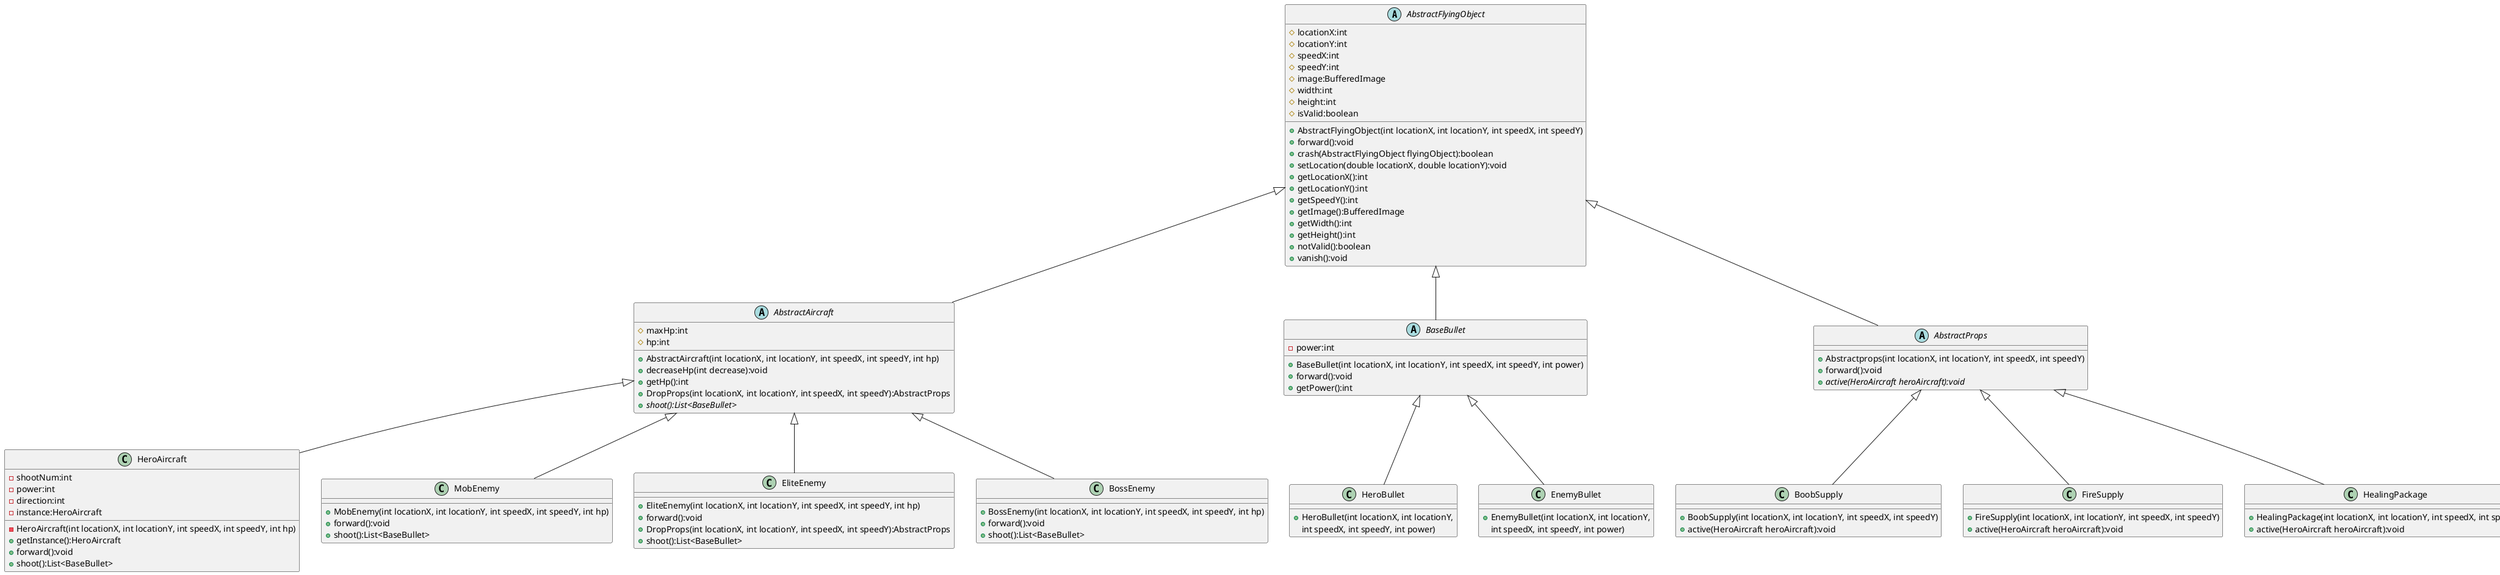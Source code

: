 @startuml
'https://plantuml.com/class-diagram

abstract class AbstractFlyingObject
{
    # locationX:int
    # locationY:int
    # speedX:int
    # speedY:int
    # image:BufferedImage
    # width:int
    # height:int
    # isValid:boolean

    + AbstractFlyingObject(int locationX, int locationY, int speedX, int speedY)
    + forward():void
    + crash(AbstractFlyingObject flyingObject):boolean
    + setLocation(double locationX, double locationY):void
    + getLocationX():int
    + getLocationY():int
    + getSpeedY():int
    + getImage():BufferedImage
    + getWidth():int
    + getHeight():int
    + notValid():boolean
    + vanish():void
}
abstract class AbstractAircraft
{
	# maxHp:int
    # hp:int
    + AbstractAircraft(int locationX, int locationY, int speedX, int speedY, int hp)
    + decreaseHp(int decrease):void
    + getHp():int
    + DropProps(int locationX, int locationY, int speedX, int speedY):AbstractProps
    + {abstract} shoot():List<BaseBullet>
 }


class HeroAircraft {
    - shootNum:int
    - power:int
    - direction:int
    - instance:HeroAircraft
    - HeroAircraft(int locationX, int locationY, int speedX, int speedY, int hp)
    + getInstance():HeroAircraft
    + forward():void
    + shoot():List<BaseBullet>
}

AbstractAircraft <|-- HeroAircraft

class MobEnemy {
    + MobEnemy(int locationX, int locationY, int speedX, int speedY, int hp)
    + forward():void
    + shoot():List<BaseBullet>
}
AbstractAircraft <|-- MobEnemy

class EliteEnemy{
    + EliteEnemy(int locationX, int locationY, int speedX, int speedY, int hp)
    + forward():void
    + DropProps(int locationX, int locationY, int speedX, int speedY):AbstractProps
    + shoot():List<BaseBullet>
}
AbstractAircraft <|-- EliteEnemy

class BossEnemy{
    + BossEnemy(int locationX, int locationY, int speedX, int speedY, int hp)
    + forward():void
    + shoot():List<BaseBullet>
}
AbstractAircraft <|-- BossEnemy


abstract class BaseBullet
{
    - power:int
    + BaseBullet(int locationX, int locationY, int speedX, int speedY, int power)
    + forward():void
	+ getPower():int
}

class HeroBullet {
    + HeroBullet(int locationX, int locationY,
     int speedX, int speedY, int power)
}

class EnemyBullet {
    + EnemyBullet(int locationX, int locationY,
     int speedX, int speedY, int power)
}

BaseBullet <|-- HeroBullet
BaseBullet <|-- EnemyBullet

AbstractFlyingObject <|-- AbstractAircraft
AbstractFlyingObject <|-- BaseBullet

abstract class AbstractProps{
    + Abstractprops(int locationX, int locationY, int speedX, int speedY)
    + forward():void
    + {abstract} active(HeroAircraft heroAircraft):void
}

AbstractFlyingObject <|-- AbstractProps

class BoobSupply{
    + BoobSupply(int locationX, int locationY, int speedX, int speedY)
    + active(HeroAircraft heroAircraft):void
}

class FireSupply{
    + FireSupply(int locationX, int locationY, int speedX, int speedY)
    + active(HeroAircraft heroAircraft):void
}

class HealingPackage{
    + HealingPackage(int locationX, int locationY, int speedX, int speedY)
    + active(HeroAircraft heroAircraft):void
}

AbstractProps <|-- BoobSupply
AbstractProps <|-- FireSupply
AbstractProps <|-- HealingPackage


@enduml
